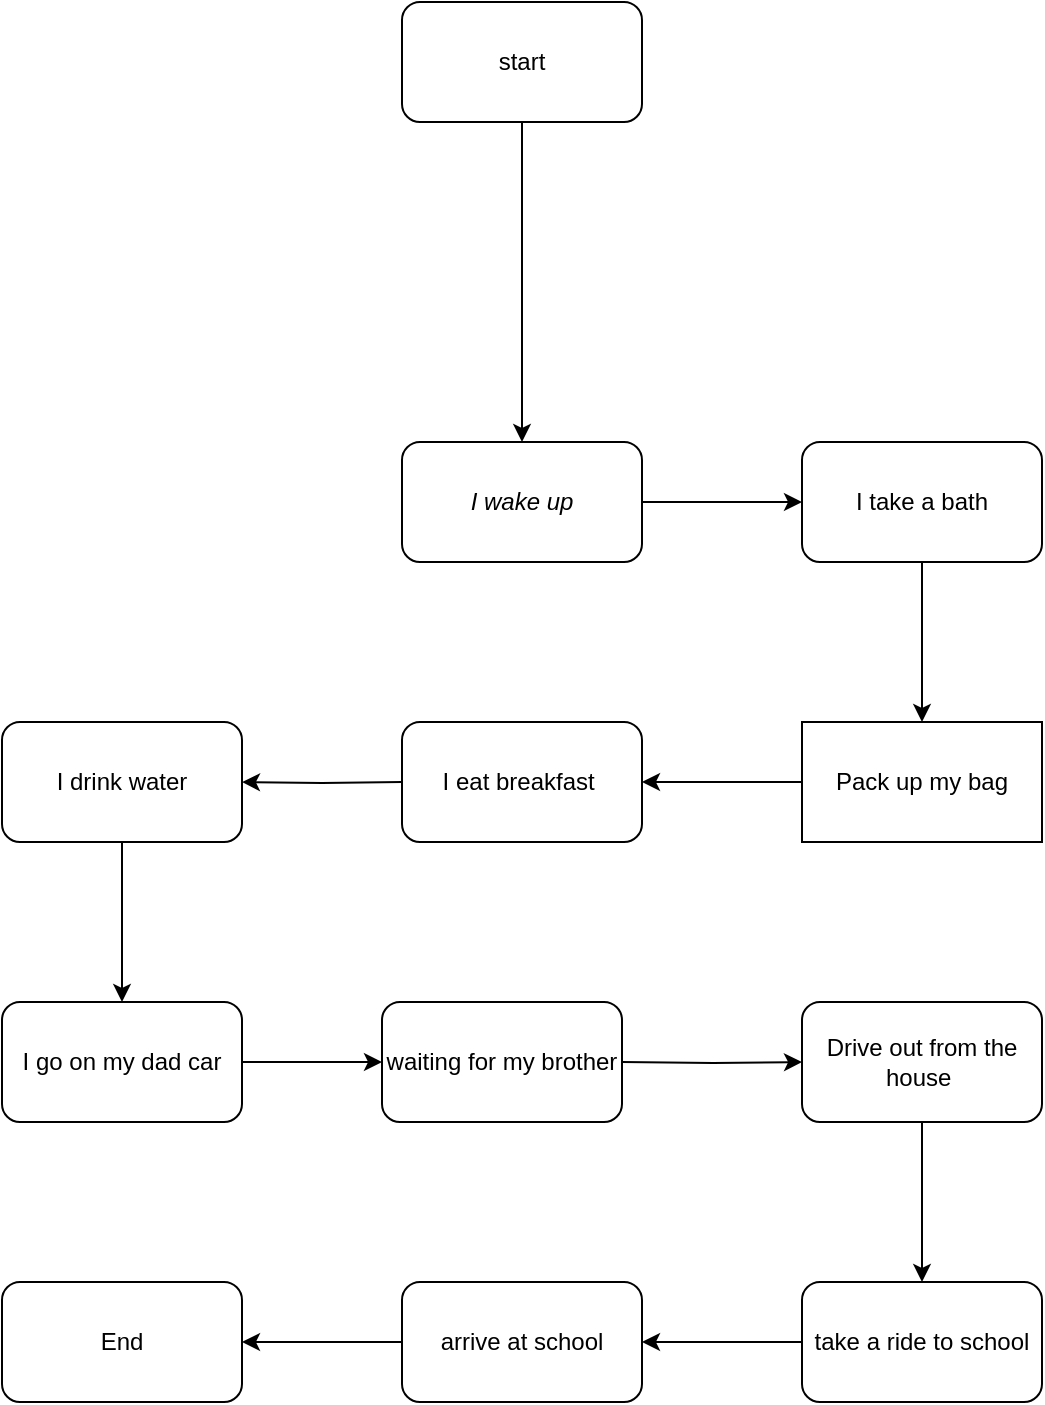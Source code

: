 <mxfile version="20.2.7" type="github"><diagram id="xJENFMbBoY_EnNtdUdA-" name="หน้า-1"><mxGraphModel dx="2129" dy="830" grid="1" gridSize="10" guides="1" tooltips="1" connect="1" arrows="1" fold="1" page="1" pageScale="1" pageWidth="827" pageHeight="1169" math="0" shadow="0"><root><mxCell id="0"/><mxCell id="1" parent="0"/><mxCell id="ggz_YVT9nFI85qSGTb48-6" value="" style="edgeStyle=orthogonalEdgeStyle;rounded=0;orthogonalLoop=1;jettySize=auto;html=1;" parent="1" source="ggz_YVT9nFI85qSGTb48-3" target="ggz_YVT9nFI85qSGTb48-5" edge="1"><mxGeometry relative="1" as="geometry"/></mxCell><mxCell id="ggz_YVT9nFI85qSGTb48-3" value="start" style="rounded=1;whiteSpace=wrap;html=1;" parent="1" vertex="1"><mxGeometry x="390" y="50" width="120" height="60" as="geometry"/></mxCell><mxCell id="ggz_YVT9nFI85qSGTb48-8" value="" style="edgeStyle=orthogonalEdgeStyle;rounded=0;orthogonalLoop=1;jettySize=auto;html=1;" parent="1" source="ggz_YVT9nFI85qSGTb48-5" edge="1"><mxGeometry relative="1" as="geometry"><mxPoint x="590" y="300" as="targetPoint"/></mxGeometry></mxCell><mxCell id="ggz_YVT9nFI85qSGTb48-5" value="I wake up" style="rounded=1;whiteSpace=wrap;html=1;fontStyle=2" parent="1" vertex="1"><mxGeometry x="390" y="270" width="120" height="60" as="geometry"/></mxCell><mxCell id="ggz_YVT9nFI85qSGTb48-10" value="" style="edgeStyle=orthogonalEdgeStyle;rounded=0;orthogonalLoop=1;jettySize=auto;html=1;" parent="1" edge="1"><mxGeometry relative="1" as="geometry"><mxPoint x="650" y="330" as="sourcePoint"/><mxPoint x="650" y="410" as="targetPoint"/></mxGeometry></mxCell><mxCell id="ggz_YVT9nFI85qSGTb48-12" value="" style="edgeStyle=orthogonalEdgeStyle;rounded=0;orthogonalLoop=1;jettySize=auto;html=1;" parent="1" edge="1"><mxGeometry relative="1" as="geometry"><mxPoint x="590" y="440" as="sourcePoint"/><mxPoint x="510" y="440" as="targetPoint"/></mxGeometry></mxCell><mxCell id="ggz_YVT9nFI85qSGTb48-14" value="" style="edgeStyle=orthogonalEdgeStyle;rounded=0;orthogonalLoop=1;jettySize=auto;html=1;" parent="1" target="ggz_YVT9nFI85qSGTb48-13" edge="1"><mxGeometry relative="1" as="geometry"><mxPoint x="390" y="440" as="sourcePoint"/></mxGeometry></mxCell><mxCell id="ggz_YVT9nFI85qSGTb48-16" value="" style="edgeStyle=orthogonalEdgeStyle;rounded=0;orthogonalLoop=1;jettySize=auto;html=1;" parent="1" source="ggz_YVT9nFI85qSGTb48-13" target="ggz_YVT9nFI85qSGTb48-15" edge="1"><mxGeometry relative="1" as="geometry"/></mxCell><mxCell id="ggz_YVT9nFI85qSGTb48-13" value="I drink water" style="rounded=1;whiteSpace=wrap;html=1;" parent="1" vertex="1"><mxGeometry x="190" y="410" width="120" height="60" as="geometry"/></mxCell><mxCell id="ggz_YVT9nFI85qSGTb48-18" value="" style="edgeStyle=orthogonalEdgeStyle;rounded=0;orthogonalLoop=1;jettySize=auto;html=1;" parent="1" source="ggz_YVT9nFI85qSGTb48-15" edge="1"><mxGeometry relative="1" as="geometry"><mxPoint x="380" y="580" as="targetPoint"/></mxGeometry></mxCell><mxCell id="ggz_YVT9nFI85qSGTb48-15" value="I go on my dad car" style="rounded=1;whiteSpace=wrap;html=1;" parent="1" vertex="1"><mxGeometry x="190" y="550" width="120" height="60" as="geometry"/></mxCell><mxCell id="ggz_YVT9nFI85qSGTb48-20" value="" style="edgeStyle=orthogonalEdgeStyle;rounded=0;orthogonalLoop=1;jettySize=auto;html=1;" parent="1" target="ggz_YVT9nFI85qSGTb48-19" edge="1"><mxGeometry relative="1" as="geometry"><mxPoint x="500" y="580" as="sourcePoint"/></mxGeometry></mxCell><mxCell id="ggz_YVT9nFI85qSGTb48-22" value="" style="edgeStyle=orthogonalEdgeStyle;rounded=0;orthogonalLoop=1;jettySize=auto;html=1;" parent="1" source="ggz_YVT9nFI85qSGTb48-19" target="ggz_YVT9nFI85qSGTb48-21" edge="1"><mxGeometry relative="1" as="geometry"/></mxCell><mxCell id="ggz_YVT9nFI85qSGTb48-19" value="Drive out from the house&amp;nbsp;" style="rounded=1;whiteSpace=wrap;html=1;" parent="1" vertex="1"><mxGeometry x="590" y="550" width="120" height="60" as="geometry"/></mxCell><mxCell id="ggz_YVT9nFI85qSGTb48-24" value="" style="edgeStyle=orthogonalEdgeStyle;rounded=0;orthogonalLoop=1;jettySize=auto;html=1;" parent="1" source="ggz_YVT9nFI85qSGTb48-21" target="ggz_YVT9nFI85qSGTb48-23" edge="1"><mxGeometry relative="1" as="geometry"/></mxCell><mxCell id="ggz_YVT9nFI85qSGTb48-21" value="take a ride to school" style="rounded=1;whiteSpace=wrap;html=1;" parent="1" vertex="1"><mxGeometry x="590" y="690" width="120" height="60" as="geometry"/></mxCell><mxCell id="ggz_YVT9nFI85qSGTb48-28" value="" style="edgeStyle=orthogonalEdgeStyle;rounded=0;orthogonalLoop=1;jettySize=auto;html=1;" parent="1" source="ggz_YVT9nFI85qSGTb48-23" target="ggz_YVT9nFI85qSGTb48-27" edge="1"><mxGeometry relative="1" as="geometry"/></mxCell><mxCell id="ggz_YVT9nFI85qSGTb48-23" value="arrive at school" style="rounded=1;whiteSpace=wrap;html=1;" parent="1" vertex="1"><mxGeometry x="390" y="690" width="120" height="60" as="geometry"/></mxCell><mxCell id="ggz_YVT9nFI85qSGTb48-27" value="End" style="rounded=1;whiteSpace=wrap;html=1;" parent="1" vertex="1"><mxGeometry x="190" y="690" width="120" height="60" as="geometry"/></mxCell><mxCell id="zD4190U17hxsDmJmb68E-2" value="I take a bath" style="rounded=1;whiteSpace=wrap;html=1;" vertex="1" parent="1"><mxGeometry x="590" y="270" width="120" height="60" as="geometry"/></mxCell><mxCell id="zD4190U17hxsDmJmb68E-3" value="Pack up my bag" style="rounded=0;whiteSpace=wrap;html=1;" vertex="1" parent="1"><mxGeometry x="590" y="410" width="120" height="60" as="geometry"/></mxCell><mxCell id="zD4190U17hxsDmJmb68E-7" value="I eat breakfast&amp;nbsp;" style="rounded=1;whiteSpace=wrap;html=1;" vertex="1" parent="1"><mxGeometry x="390" y="410" width="120" height="60" as="geometry"/></mxCell><mxCell id="zD4190U17hxsDmJmb68E-8" value="waiting for my brother" style="rounded=1;whiteSpace=wrap;html=1;" vertex="1" parent="1"><mxGeometry x="380" y="550" width="120" height="60" as="geometry"/></mxCell></root></mxGraphModel></diagram></mxfile>
